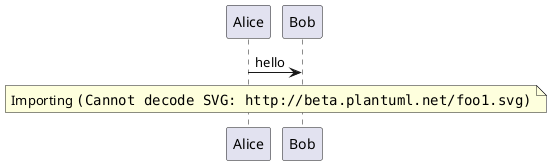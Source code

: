 {
  "sha1": "7jfbvk4p6pd2xahr7gpgx7ftwpqd78l",
  "insertion": {
    "when": "2024-05-30T20:48:21.222Z",
    "user": "plantuml@gmail.com"
  }
}
@startuml
Alice -> Bob : hello
note over Alice, Bob
	Importing <img:http://beta.plantuml.net/foo1.svg>
end note
@enduml
